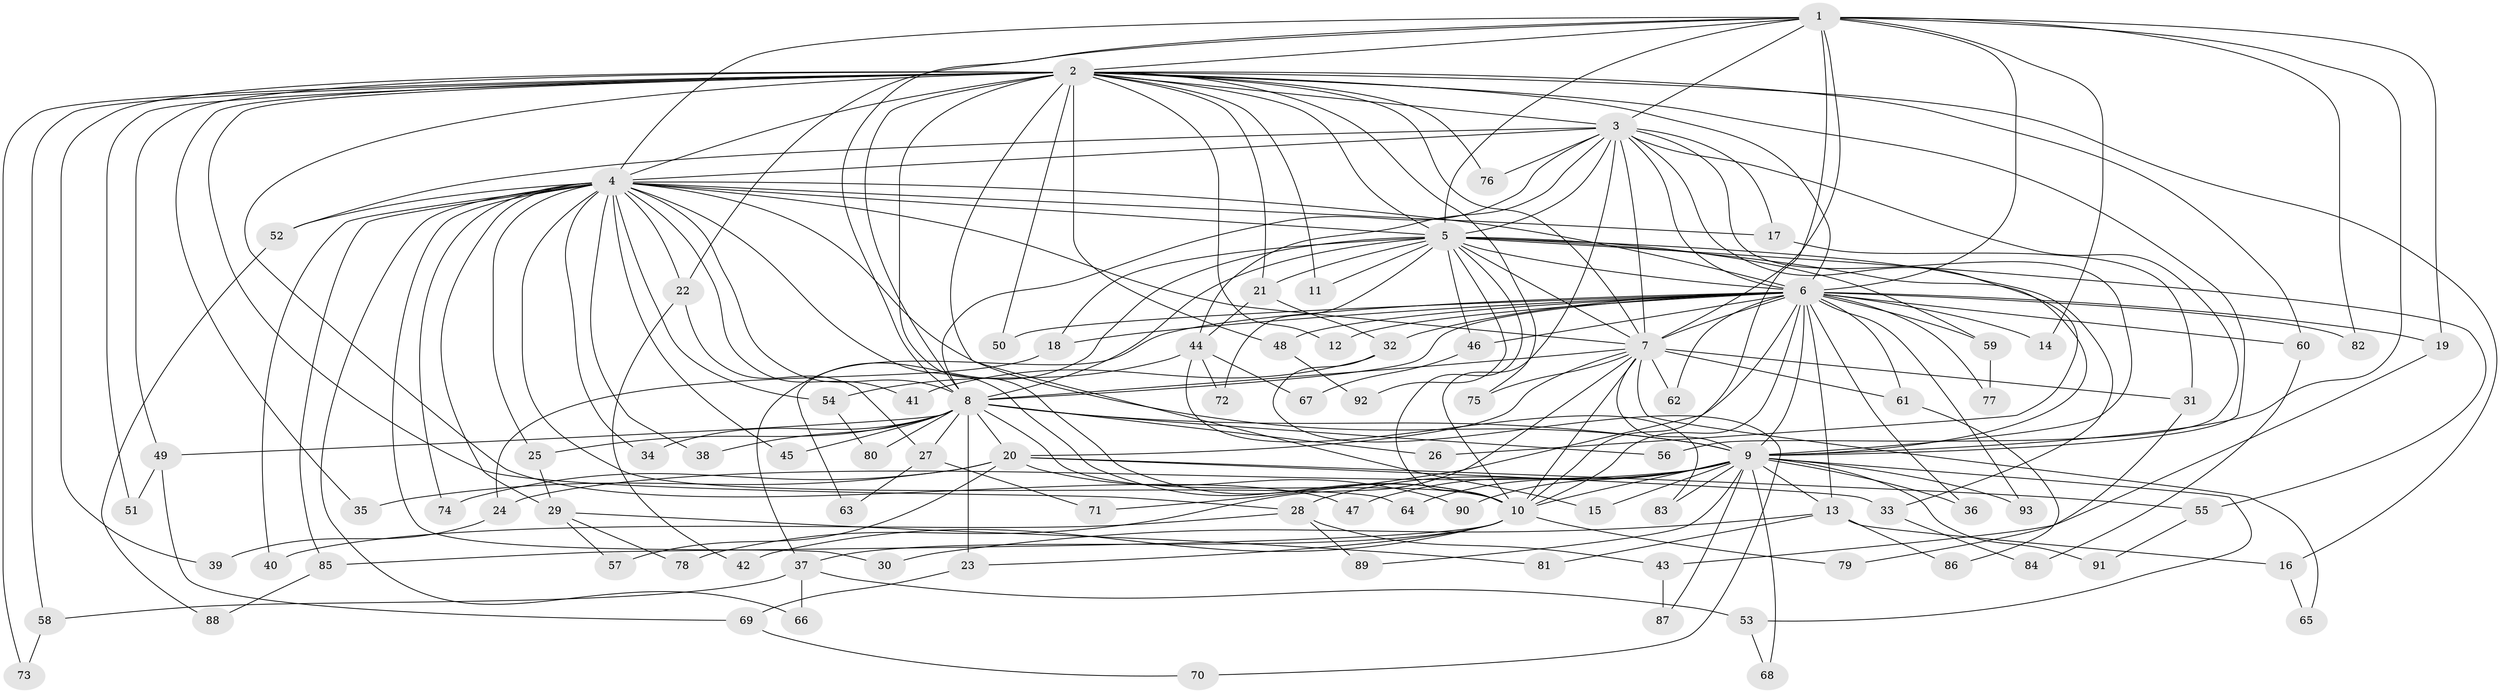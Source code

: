 // Generated by graph-tools (version 1.1) at 2025/49/03/09/25 03:49:44]
// undirected, 93 vertices, 211 edges
graph export_dot {
graph [start="1"]
  node [color=gray90,style=filled];
  1;
  2;
  3;
  4;
  5;
  6;
  7;
  8;
  9;
  10;
  11;
  12;
  13;
  14;
  15;
  16;
  17;
  18;
  19;
  20;
  21;
  22;
  23;
  24;
  25;
  26;
  27;
  28;
  29;
  30;
  31;
  32;
  33;
  34;
  35;
  36;
  37;
  38;
  39;
  40;
  41;
  42;
  43;
  44;
  45;
  46;
  47;
  48;
  49;
  50;
  51;
  52;
  53;
  54;
  55;
  56;
  57;
  58;
  59;
  60;
  61;
  62;
  63;
  64;
  65;
  66;
  67;
  68;
  69;
  70;
  71;
  72;
  73;
  74;
  75;
  76;
  77;
  78;
  79;
  80;
  81;
  82;
  83;
  84;
  85;
  86;
  87;
  88;
  89;
  90;
  91;
  92;
  93;
  1 -- 2;
  1 -- 3;
  1 -- 4;
  1 -- 5;
  1 -- 6;
  1 -- 7;
  1 -- 8;
  1 -- 9;
  1 -- 10;
  1 -- 14;
  1 -- 19;
  1 -- 22;
  1 -- 82;
  2 -- 3;
  2 -- 4;
  2 -- 5;
  2 -- 6;
  2 -- 7;
  2 -- 8;
  2 -- 9;
  2 -- 10;
  2 -- 11;
  2 -- 12;
  2 -- 15;
  2 -- 16;
  2 -- 21;
  2 -- 28;
  2 -- 35;
  2 -- 39;
  2 -- 47;
  2 -- 48;
  2 -- 49;
  2 -- 50;
  2 -- 51;
  2 -- 58;
  2 -- 60;
  2 -- 73;
  2 -- 75;
  2 -- 76;
  3 -- 4;
  3 -- 5;
  3 -- 6;
  3 -- 7;
  3 -- 8;
  3 -- 9;
  3 -- 10;
  3 -- 17;
  3 -- 26;
  3 -- 44;
  3 -- 52;
  3 -- 56;
  3 -- 76;
  4 -- 5;
  4 -- 6;
  4 -- 7;
  4 -- 8;
  4 -- 9;
  4 -- 10;
  4 -- 17;
  4 -- 22;
  4 -- 25;
  4 -- 29;
  4 -- 30;
  4 -- 34;
  4 -- 38;
  4 -- 40;
  4 -- 41;
  4 -- 45;
  4 -- 52;
  4 -- 54;
  4 -- 64;
  4 -- 66;
  4 -- 74;
  4 -- 85;
  5 -- 6;
  5 -- 7;
  5 -- 8;
  5 -- 9;
  5 -- 10;
  5 -- 11;
  5 -- 18;
  5 -- 21;
  5 -- 33;
  5 -- 37;
  5 -- 46;
  5 -- 55;
  5 -- 59;
  5 -- 72;
  5 -- 92;
  6 -- 7;
  6 -- 8;
  6 -- 9;
  6 -- 10;
  6 -- 12;
  6 -- 13;
  6 -- 14;
  6 -- 18;
  6 -- 19;
  6 -- 32;
  6 -- 36;
  6 -- 46;
  6 -- 48;
  6 -- 50;
  6 -- 59;
  6 -- 60;
  6 -- 61;
  6 -- 62;
  6 -- 63;
  6 -- 71;
  6 -- 77;
  6 -- 82;
  6 -- 93;
  7 -- 8;
  7 -- 9;
  7 -- 10;
  7 -- 20;
  7 -- 31;
  7 -- 61;
  7 -- 62;
  7 -- 65;
  7 -- 75;
  7 -- 78;
  8 -- 9;
  8 -- 10;
  8 -- 20;
  8 -- 23;
  8 -- 25;
  8 -- 26;
  8 -- 27;
  8 -- 34;
  8 -- 38;
  8 -- 45;
  8 -- 49;
  8 -- 56;
  8 -- 80;
  9 -- 10;
  9 -- 13;
  9 -- 15;
  9 -- 24;
  9 -- 28;
  9 -- 36;
  9 -- 47;
  9 -- 53;
  9 -- 64;
  9 -- 68;
  9 -- 83;
  9 -- 87;
  9 -- 89;
  9 -- 90;
  9 -- 91;
  9 -- 93;
  10 -- 23;
  10 -- 37;
  10 -- 42;
  10 -- 79;
  10 -- 85;
  13 -- 16;
  13 -- 30;
  13 -- 81;
  13 -- 86;
  16 -- 65;
  17 -- 31;
  18 -- 24;
  19 -- 43;
  20 -- 33;
  20 -- 35;
  20 -- 55;
  20 -- 57;
  20 -- 74;
  20 -- 90;
  21 -- 32;
  21 -- 44;
  22 -- 27;
  22 -- 42;
  23 -- 69;
  24 -- 39;
  25 -- 29;
  27 -- 63;
  27 -- 71;
  28 -- 40;
  28 -- 43;
  28 -- 89;
  29 -- 57;
  29 -- 78;
  29 -- 81;
  31 -- 79;
  32 -- 41;
  32 -- 70;
  33 -- 84;
  37 -- 53;
  37 -- 58;
  37 -- 66;
  43 -- 87;
  44 -- 54;
  44 -- 67;
  44 -- 72;
  44 -- 83;
  46 -- 67;
  48 -- 92;
  49 -- 51;
  49 -- 69;
  52 -- 88;
  53 -- 68;
  54 -- 80;
  55 -- 91;
  58 -- 73;
  59 -- 77;
  60 -- 84;
  61 -- 86;
  69 -- 70;
  85 -- 88;
}
